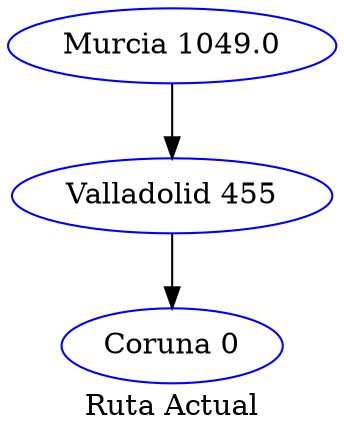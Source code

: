 digraph G { 
node [style=circle, color = blue];"Murcia 1049.0" ->"Valladolid 455" ->"Coruna 0"; label = "Ruta Actual";} 